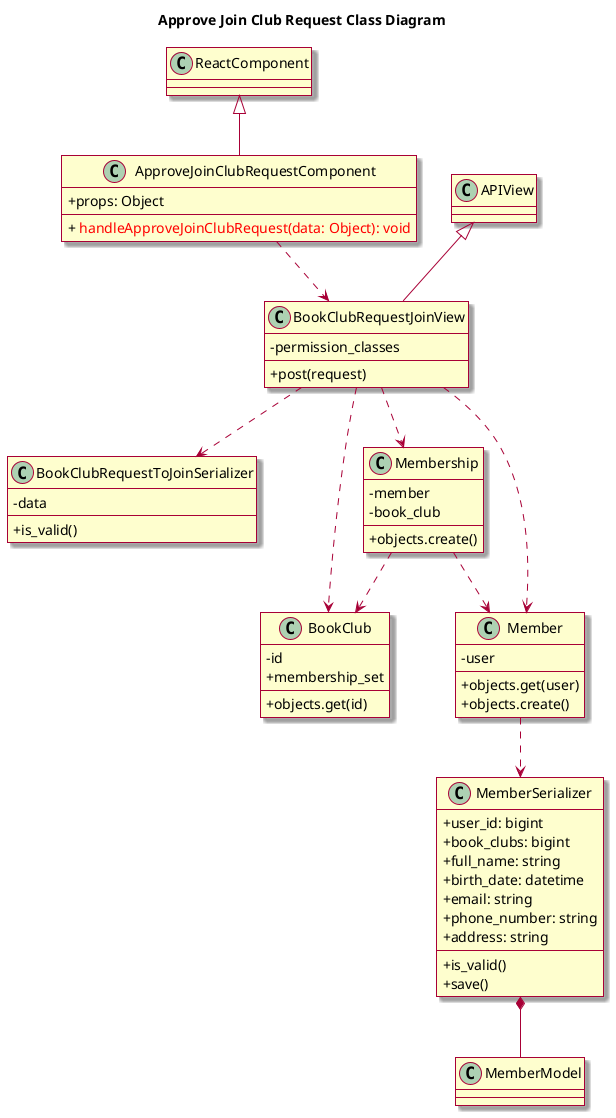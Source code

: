 @startuml

skin rose
skinparam classAttributeIconSize 0

title Approve Join Club Request Class Diagram
class ReactComponent

class ApproveJoinClubRequestComponent {
	+ props: Object
	+ {method} <color:red> handleApproveJoinClubRequest(data: Object): void
}
class BookClubRequestJoinView {
  - permission_classes
  + post(request)
}

class BookClubRequestToJoinSerializer {
  - data
  + is_valid()
}

class BookClub {
  - id
  + objects.get(id)
  + membership_set
}

class Member {
  - user
  + objects.get(user)
  + objects.create()
}

class MemberSerializer {
  	+ user_id: bigint
    + book_clubs: bigint
    + full_name: string
    + birth_date: datetime 
    + email: string
    + phone_number: string
    + address: string
  + is_valid()
  + save()
}

class Membership {
  - member
  - book_club
  + objects.create()
}
class MemberModel{

}
ReactComponent <|-- ApproveJoinClubRequestComponent
APIView <|-- BookClubRequestJoinView
ApproveJoinClubRequestComponent ..> BookClubRequestJoinView
BookClubRequestJoinView ..> BookClubRequestToJoinSerializer
BookClubRequestJoinView ..> BookClub
BookClubRequestJoinView ..> Member
BookClubRequestJoinView ..> Membership
Member ..> MemberSerializer
Membership ..> Member
Membership ..> BookClub
MemberSerializer *-- MemberModel

@enduml
